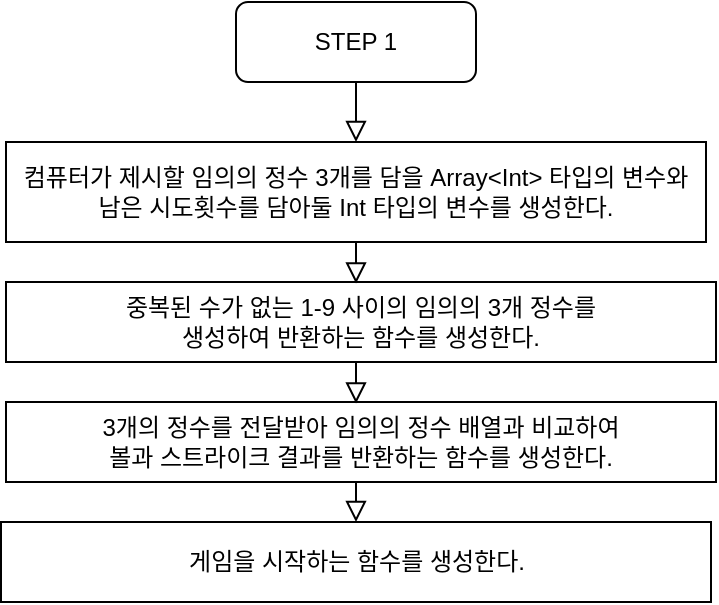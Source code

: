 <mxfile version="20.2.4" type="github">
  <diagram id="C5RBs43oDa-KdzZeNtuy" name="Page-1">
    <mxGraphModel dx="1349" dy="841" grid="1" gridSize="10" guides="1" tooltips="1" connect="1" arrows="1" fold="1" page="1" pageScale="1" pageWidth="827" pageHeight="1169" math="0" shadow="0">
      <root>
        <mxCell id="WIyWlLk6GJQsqaUBKTNV-0" />
        <mxCell id="WIyWlLk6GJQsqaUBKTNV-1" parent="WIyWlLk6GJQsqaUBKTNV-0" />
        <mxCell id="WIyWlLk6GJQsqaUBKTNV-2" value="" style="rounded=0;html=1;jettySize=auto;orthogonalLoop=1;fontSize=11;endArrow=block;endFill=0;endSize=8;strokeWidth=1;shadow=0;labelBackgroundColor=none;edgeStyle=orthogonalEdgeStyle;entryX=0.5;entryY=0;entryDx=0;entryDy=0;" parent="WIyWlLk6GJQsqaUBKTNV-1" source="WIyWlLk6GJQsqaUBKTNV-3" target="FhU4wjtJCrgRbDmHGauY-0" edge="1">
          <mxGeometry relative="1" as="geometry">
            <mxPoint x="640" y="80" as="targetPoint" />
            <Array as="points" />
          </mxGeometry>
        </mxCell>
        <mxCell id="WIyWlLk6GJQsqaUBKTNV-3" value="STEP 1" style="rounded=1;whiteSpace=wrap;html=1;fontSize=12;glass=0;strokeWidth=1;shadow=0;" parent="WIyWlLk6GJQsqaUBKTNV-1" vertex="1">
          <mxGeometry x="340" y="20" width="120" height="40" as="geometry" />
        </mxCell>
        <mxCell id="FhU4wjtJCrgRbDmHGauY-0" value="컴퓨터가 제시할 임의의 정수 3개를 담을 Array&amp;lt;Int&amp;gt; 타입의 변수와&lt;br&gt;남은 시도횟수를 담아둘 Int 타입의 변수를 생성한다." style="rounded=0;whiteSpace=wrap;html=1;" parent="WIyWlLk6GJQsqaUBKTNV-1" vertex="1">
          <mxGeometry x="225" y="90" width="350" height="50" as="geometry" />
        </mxCell>
        <mxCell id="0tNc-vbko0ZoDKBXcS0s-0" value="중복된 수가 없는 1-9 사이의 임의의 3개 정수를&lt;br&gt;생성하여&amp;nbsp;반환하는 함수를 생성한다." style="rounded=0;whiteSpace=wrap;html=1;" parent="WIyWlLk6GJQsqaUBKTNV-1" vertex="1">
          <mxGeometry x="225" y="160" width="355" height="40" as="geometry" />
        </mxCell>
        <mxCell id="-g-nt-NkUHKgRjW_og_s-2" value="" style="rounded=0;html=1;jettySize=auto;orthogonalLoop=1;fontSize=11;endArrow=block;endFill=0;endSize=8;strokeWidth=1;shadow=0;labelBackgroundColor=none;edgeStyle=orthogonalEdgeStyle;entryX=0.493;entryY=0.019;entryDx=0;entryDy=0;exitX=0.5;exitY=1;exitDx=0;exitDy=0;entryPerimeter=0;" parent="WIyWlLk6GJQsqaUBKTNV-1" source="FhU4wjtJCrgRbDmHGauY-0" target="0tNc-vbko0ZoDKBXcS0s-0" edge="1">
          <mxGeometry relative="1" as="geometry">
            <mxPoint x="410.0" y="100" as="targetPoint" />
            <Array as="points" />
            <mxPoint x="410.0" y="70" as="sourcePoint" />
          </mxGeometry>
        </mxCell>
        <mxCell id="-g-nt-NkUHKgRjW_og_s-3" value="3개의 정수를 전달받아 임의의 정수 배열과 비교하여&lt;br&gt;볼과 스트라이크 결과를 반환하는 함수를 생성한다." style="rounded=0;whiteSpace=wrap;html=1;" parent="WIyWlLk6GJQsqaUBKTNV-1" vertex="1">
          <mxGeometry x="225" y="220" width="355" height="40" as="geometry" />
        </mxCell>
        <mxCell id="-g-nt-NkUHKgRjW_og_s-4" value="" style="rounded=0;html=1;jettySize=auto;orthogonalLoop=1;fontSize=11;endArrow=block;endFill=0;endSize=8;strokeWidth=1;shadow=0;labelBackgroundColor=none;edgeStyle=orthogonalEdgeStyle;entryX=0.493;entryY=0.019;entryDx=0;entryDy=0;exitX=0.5;exitY=1;exitDx=0;exitDy=0;entryPerimeter=0;" parent="WIyWlLk6GJQsqaUBKTNV-1" target="-g-nt-NkUHKgRjW_og_s-3" edge="1">
          <mxGeometry relative="1" as="geometry">
            <mxPoint x="410.0" y="160" as="targetPoint" />
            <Array as="points" />
            <mxPoint x="400" y="200" as="sourcePoint" />
          </mxGeometry>
        </mxCell>
        <mxCell id="gl0MrBrXcMZ7J03OzcvN-0" value="게임을 시작하는 함수를 생성한다." style="rounded=0;whiteSpace=wrap;html=1;" vertex="1" parent="WIyWlLk6GJQsqaUBKTNV-1">
          <mxGeometry x="222.5" y="280" width="355" height="40" as="geometry" />
        </mxCell>
        <mxCell id="gl0MrBrXcMZ7J03OzcvN-1" value="" style="rounded=0;html=1;jettySize=auto;orthogonalLoop=1;fontSize=11;endArrow=block;endFill=0;endSize=8;strokeWidth=1;shadow=0;labelBackgroundColor=none;edgeStyle=orthogonalEdgeStyle;entryX=0.5;entryY=0;entryDx=0;entryDy=0;exitX=0.5;exitY=1;exitDx=0;exitDy=0;" edge="1" parent="WIyWlLk6GJQsqaUBKTNV-1" source="-g-nt-NkUHKgRjW_og_s-3" target="gl0MrBrXcMZ7J03OzcvN-0">
          <mxGeometry relative="1" as="geometry">
            <mxPoint x="410.015" y="230.76" as="targetPoint" />
            <Array as="points" />
            <mxPoint x="410" y="210" as="sourcePoint" />
          </mxGeometry>
        </mxCell>
      </root>
    </mxGraphModel>
  </diagram>
</mxfile>

